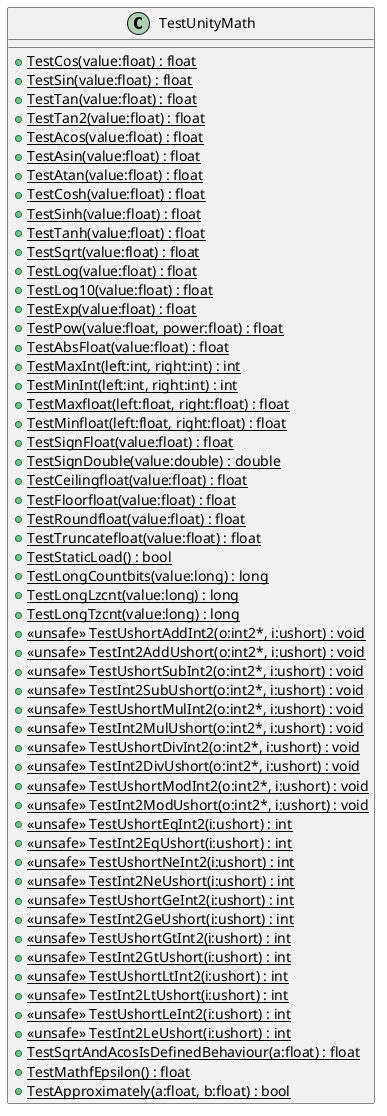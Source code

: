 @startuml
class TestUnityMath {
    + {static} TestCos(value:float) : float
    + {static} TestSin(value:float) : float
    + {static} TestTan(value:float) : float
    + {static} TestTan2(value:float) : float
    + {static} TestAcos(value:float) : float
    + {static} TestAsin(value:float) : float
    + {static} TestAtan(value:float) : float
    + {static} TestCosh(value:float) : float
    + {static} TestSinh(value:float) : float
    + {static} TestTanh(value:float) : float
    + {static} TestSqrt(value:float) : float
    + {static} TestLog(value:float) : float
    + {static} TestLog10(value:float) : float
    + {static} TestExp(value:float) : float
    + {static} TestPow(value:float, power:float) : float
    + {static} TestAbsFloat(value:float) : float
    + {static} TestMaxInt(left:int, right:int) : int
    + {static} TestMinInt(left:int, right:int) : int
    + {static} TestMaxfloat(left:float, right:float) : float
    + {static} TestMinfloat(left:float, right:float) : float
    + {static} TestSignFloat(value:float) : float
    + {static} TestSignDouble(value:double) : double
    + {static} TestCeilingfloat(value:float) : float
    + {static} TestFloorfloat(value:float) : float
    + {static} TestRoundfloat(value:float) : float
    + {static} TestTruncatefloat(value:float) : float
    + {static} TestStaticLoad() : bool
    + {static} TestLongCountbits(value:long) : long
    + {static} TestLongLzcnt(value:long) : long
    + {static} TestLongTzcnt(value:long) : long
    + {static} <<unsafe>> TestUshortAddInt2(o:int2*, i:ushort) : void
    + {static} <<unsafe>> TestInt2AddUshort(o:int2*, i:ushort) : void
    + {static} <<unsafe>> TestUshortSubInt2(o:int2*, i:ushort) : void
    + {static} <<unsafe>> TestInt2SubUshort(o:int2*, i:ushort) : void
    + {static} <<unsafe>> TestUshortMulInt2(o:int2*, i:ushort) : void
    + {static} <<unsafe>> TestInt2MulUshort(o:int2*, i:ushort) : void
    + {static} <<unsafe>> TestUshortDivInt2(o:int2*, i:ushort) : void
    + {static} <<unsafe>> TestInt2DivUshort(o:int2*, i:ushort) : void
    + {static} <<unsafe>> TestUshortModInt2(o:int2*, i:ushort) : void
    + {static} <<unsafe>> TestInt2ModUshort(o:int2*, i:ushort) : void
    + {static} <<unsafe>> TestUshortEqInt2(i:ushort) : int
    + {static} <<unsafe>> TestInt2EqUshort(i:ushort) : int
    + {static} <<unsafe>> TestUshortNeInt2(i:ushort) : int
    + {static} <<unsafe>> TestInt2NeUshort(i:ushort) : int
    + {static} <<unsafe>> TestUshortGeInt2(i:ushort) : int
    + {static} <<unsafe>> TestInt2GeUshort(i:ushort) : int
    + {static} <<unsafe>> TestUshortGtInt2(i:ushort) : int
    + {static} <<unsafe>> TestInt2GtUshort(i:ushort) : int
    + {static} <<unsafe>> TestUshortLtInt2(i:ushort) : int
    + {static} <<unsafe>> TestInt2LtUshort(i:ushort) : int
    + {static} <<unsafe>> TestUshortLeInt2(i:ushort) : int
    + {static} <<unsafe>> TestInt2LeUshort(i:ushort) : int
    + {static} TestSqrtAndAcosIsDefinedBehaviour(a:float) : float
    + {static} TestMathfEpsilon() : float
    + {static} TestApproximately(a:float, b:float) : bool
}
@enduml
